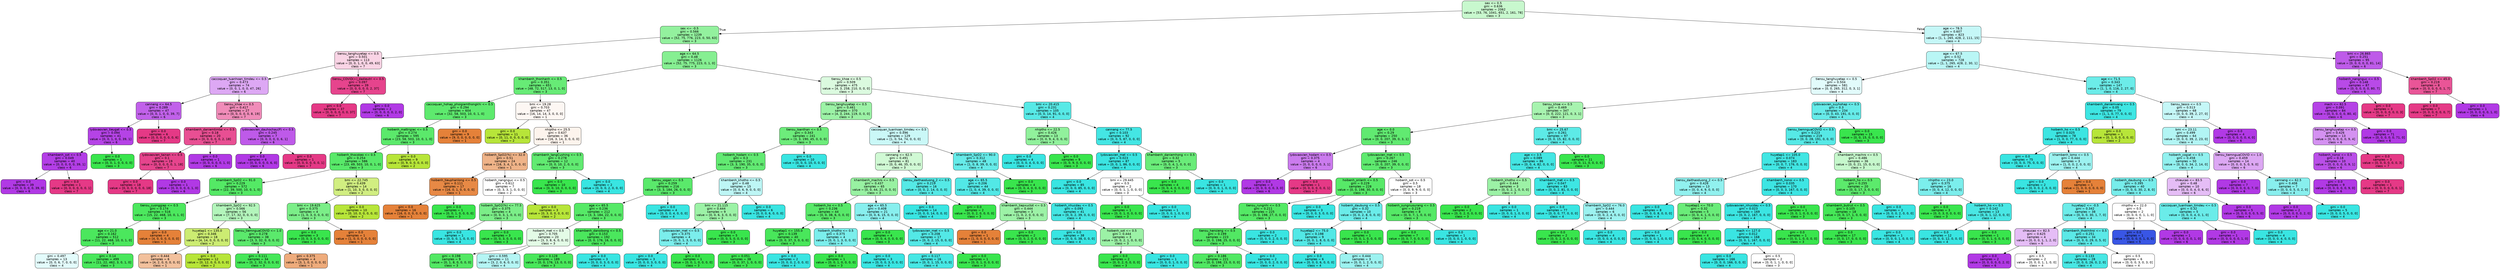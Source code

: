 digraph Tree {
node [shape=box, style="filled, rounded", color="black", fontname="helvetica"] ;
edge [fontname="helvetica"] ;
0 [label="sex <= 0.5\ngini = 0.636\nsamples = 2062\nvalue = [53, 76, 1041, 651, 2, 161, 78]\nclass = 3", fillcolor="#c8f8ce"] ;
1 [label="sex <= -0.5\ngini = 0.566\nsamples = 1239\nvalue = [52, 75, 776, 223, 0, 50, 63]\nclass = 3", fillcolor="#93f19e"] ;
0 -> 1 [labeldistance=2.5, labelangle=45, headlabel="True"] ;
2 [label="tiensu_tanghuyetap <= 0.5\ngini = 0.501\nsamples = 113\nvalue = [0, 0, 1, 0, 0, 49, 63]\nclass = 7", fillcolor="#f9d4e5"] ;
1 -> 2 ;
3 [label="caccoquan_tuanhoan_timdeu <= 0.5\ngini = 0.473\nsamples = 74\nvalue = [0, 0, 1, 0, 0, 47, 26]\nclass = 6", fillcolor="#dda8f4"] ;
2 -> 3 ;
4 [label="cannang <= 64.5\ngini = 0.289\nsamples = 47\nvalue = [0, 0, 1, 0, 0, 39, 7]\nclass = 6", fillcolor="#c161ea"] ;
3 -> 4 ;
5 [label="lydovaovien_tieugat <= 0.5\ngini = 0.094\nsamples = 41\nvalue = [0, 0, 1, 0, 0, 39, 1]\nclass = 6", fillcolor="#b543e6"] ;
4 -> 5 ;
6 [label="khambenh_sot <= 0.5\ngini = 0.049\nsamples = 40\nvalue = [0, 0, 0, 0, 0, 39, 1]\nclass = 6", fillcolor="#b33ee6"] ;
5 -> 6 ;
7 [label="gini = 0.0\nsamples = 39\nvalue = [0, 0, 0, 0, 0, 39, 0]\nclass = 6", fillcolor="#b139e5"] ;
6 -> 7 ;
8 [label="gini = 0.0\nsamples = 1\nvalue = [0, 0, 0, 0, 0, 0, 1]\nclass = 7", fillcolor="#e53986"] ;
6 -> 8 ;
9 [label="gini = 0.0\nsamples = 1\nvalue = [0, 0, 1, 0, 0, 0, 0]\nclass = 3", fillcolor="#39e54d"] ;
5 -> 9 ;
10 [label="gini = 0.0\nsamples = 6\nvalue = [0, 0, 0, 0, 0, 0, 6]\nclass = 7", fillcolor="#e53986"] ;
4 -> 10 ;
11 [label="tiensu_khoe <= 0.5\ngini = 0.417\nsamples = 27\nvalue = [0, 0, 0, 0, 0, 8, 19]\nclass = 7", fillcolor="#f08cb9"] ;
3 -> 11 ;
12 [label="khambenh_daniemtimtai <= 0.5\ngini = 0.18\nsamples = 20\nvalue = [0, 0, 0, 0, 0, 2, 18]\nclass = 7", fillcolor="#e84f93"] ;
11 -> 12 ;
13 [label="lydovaovien_tainan <= 0.5\ngini = 0.1\nsamples = 19\nvalue = [0, 0, 0, 0, 0, 1, 18]\nclass = 7", fillcolor="#e6448d"] ;
12 -> 13 ;
14 [label="gini = 0.0\nsamples = 18\nvalue = [0, 0, 0, 0, 0, 0, 18]\nclass = 7", fillcolor="#e53986"] ;
13 -> 14 ;
15 [label="gini = 0.0\nsamples = 1\nvalue = [0, 0, 0, 0, 0, 1, 0]\nclass = 6", fillcolor="#b139e5"] ;
13 -> 15 ;
16 [label="gini = 0.0\nsamples = 1\nvalue = [0, 0, 0, 0, 0, 1, 0]\nclass = 6", fillcolor="#b139e5"] ;
12 -> 16 ;
17 [label="lydovaovien_dauhochau(P) <= 0.5\ngini = 0.245\nsamples = 7\nvalue = [0, 0, 0, 0, 0, 6, 1]\nclass = 6", fillcolor="#be5ae9"] ;
11 -> 17 ;
18 [label="gini = 0.0\nsamples = 6\nvalue = [0, 0, 0, 0, 0, 6, 0]\nclass = 6", fillcolor="#b139e5"] ;
17 -> 18 ;
19 [label="gini = 0.0\nsamples = 1\nvalue = [0, 0, 0, 0, 0, 0, 1]\nclass = 7", fillcolor="#e53986"] ;
17 -> 19 ;
20 [label="tiensu_COVID(+)_dadieutri <= 0.5\ngini = 0.097\nsamples = 39\nvalue = [0, 0, 0, 0, 0, 2, 37]\nclass = 7", fillcolor="#e6448d"] ;
2 -> 20 ;
21 [label="gini = 0.0\nsamples = 37\nvalue = [0, 0, 0, 0, 0, 0, 37]\nclass = 7", fillcolor="#e53986"] ;
20 -> 21 ;
22 [label="gini = 0.0\nsamples = 2\nvalue = [0, 0, 0, 0, 0, 2, 0]\nclass = 6", fillcolor="#b139e5"] ;
20 -> 22 ;
23 [label="age <= 64.5\ngini = 0.48\nsamples = 1126\nvalue = [52, 75, 775, 223, 0, 1, 0]\nclass = 3", fillcolor="#86ef92"] ;
1 -> 23 ;
24 [label="khambenh_thonhanh <= 0.5\ngini = 0.351\nsamples = 651\nvalue = [48, 72, 517, 13, 0, 1, 0]\nclass = 3", fillcolor="#67eb76"] ;
23 -> 24 ;
25 [label="caccoquan_hohap_phoigiamthongkhi <= 0.5\ngini = 0.294\nsamples = 604\nvalue = [32, 58, 503, 10, 0, 1, 0]\nclass = 3", fillcolor="#5eea6e"] ;
24 -> 25 ;
26 [label="hoibenh_mattrigiac <= 0.5\ngini = 0.274\nsamples = 595\nvalue = [23, 58, 503, 10, 0, 1, 0]\nclass = 3", fillcolor="#5be96b"] ;
25 -> 26 ;
27 [label="hoibenh_thocokeo <= 0.5\ngini = 0.254\nsamples = 586\nvalue = [23, 49, 503, 10, 0, 1, 0]\nclass = 3", fillcolor="#58e969"] ;
26 -> 27 ;
28 [label="khambenh_SpO2 <= 91.0\ngini = 0.229\nsamples = 572\nvalue = [22, 39, 500, 10, 0, 1, 0]\nclass = 3", fillcolor="#54e965"] ;
27 -> 28 ;
29 [label="tiensu_cuonggiap <= 0.5\ngini = 0.174\nsamples = 516\nvalue = [15, 22, 468, 10, 0, 1, 0]\nclass = 3", fillcolor="#4ce85e"] ;
28 -> 29 ;
30 [label="age <= 21.0\ngini = 0.162\nsamples = 512\nvalue = [11, 22, 468, 10, 0, 1, 0]\nclass = 3", fillcolor="#4be75d"] ;
29 -> 30 ;
31 [label="gini = 0.497\nsamples = 13\nvalue = [0, 0, 6, 7, 0, 0, 0]\nclass = 4", fillcolor="#e3fbfb"] ;
30 -> 31 ;
32 [label="gini = 0.14\nsamples = 499\nvalue = [11, 22, 462, 3, 0, 1, 0]\nclass = 3", fillcolor="#48e75b"] ;
30 -> 32 ;
33 [label="gini = 0.0\nsamples = 4\nvalue = [4, 0, 0, 0, 0, 0, 0]\nclass = 1", fillcolor="#e58139"] ;
29 -> 33 ;
34 [label="khambenh_SpO2 <= 92.5\ngini = 0.566\nsamples = 56\nvalue = [7, 17, 32, 0, 0, 0, 0]\nclass = 3", fillcolor="#b3f5bb"] ;
28 -> 34 ;
35 [label="huyetap1 <= 135.0\ngini = 0.346\nsamples = 18\nvalue = [4, 14, 0, 0, 0, 0, 0]\nclass = 2", fillcolor="#ccec72"] ;
34 -> 35 ;
36 [label="gini = 0.444\nsamples = 6\nvalue = [4, 2, 0, 0, 0, 0, 0]\nclass = 1", fillcolor="#f2c09c"] ;
35 -> 36 ;
37 [label="gini = 0.0\nsamples = 12\nvalue = [0, 12, 0, 0, 0, 0, 0]\nclass = 2", fillcolor="#b7e539"] ;
35 -> 37 ;
38 [label="tiensu_tiemnguaCOVID <= 1.0\ngini = 0.278\nsamples = 38\nvalue = [3, 3, 32, 0, 0, 0, 0]\nclass = 3", fillcolor="#5be96c"] ;
34 -> 38 ;
39 [label="gini = 0.111\nsamples = 34\nvalue = [0, 2, 32, 0, 0, 0, 0]\nclass = 3", fillcolor="#45e758"] ;
38 -> 39 ;
40 [label="gini = 0.375\nsamples = 4\nvalue = [3, 1, 0, 0, 0, 0, 0]\nclass = 1", fillcolor="#eeab7b"] ;
38 -> 40 ;
41 [label="bmi <= 22.745\ngini = 0.439\nsamples = 14\nvalue = [1, 10, 3, 0, 0, 0, 0]\nclass = 2", fillcolor="#d1ee81"] ;
27 -> 41 ;
42 [label="bmi <= 19.625\ngini = 0.375\nsamples = 4\nvalue = [1, 0, 3, 0, 0, 0, 0]\nclass = 3", fillcolor="#7bee88"] ;
41 -> 42 ;
43 [label="gini = 0.0\nsamples = 3\nvalue = [0, 0, 3, 0, 0, 0, 0]\nclass = 3", fillcolor="#39e54d"] ;
42 -> 43 ;
44 [label="gini = 0.0\nsamples = 1\nvalue = [1, 0, 0, 0, 0, 0, 0]\nclass = 1", fillcolor="#e58139"] ;
42 -> 44 ;
45 [label="gini = 0.0\nsamples = 10\nvalue = [0, 10, 0, 0, 0, 0, 0]\nclass = 2", fillcolor="#b7e539"] ;
41 -> 45 ;
46 [label="gini = 0.0\nsamples = 9\nvalue = [0, 9, 0, 0, 0, 0, 0]\nclass = 2", fillcolor="#b7e539"] ;
26 -> 46 ;
47 [label="gini = 0.0\nsamples = 9\nvalue = [9, 0, 0, 0, 0, 0, 0]\nclass = 1", fillcolor="#e58139"] ;
25 -> 47 ;
48 [label="bmi <= 19.28\ngini = 0.703\nsamples = 47\nvalue = [16, 14, 14, 3, 0, 0, 0]\nclass = 1", fillcolor="#fdf7f3"] ;
24 -> 48 ;
49 [label="gini = 0.0\nsamples = 11\nvalue = [0, 11, 0, 0, 0, 0, 0]\nclass = 2", fillcolor="#b7e539"] ;
48 -> 49 ;
50 [label="nhiptho <= 25.5\ngini = 0.637\nsamples = 36\nvalue = [16, 3, 14, 3, 0, 0, 0]\nclass = 1", fillcolor="#fdf4ed"] ;
48 -> 50 ;
51 [label="hoibenh_SpO2(%) <= 32.0\ngini = 0.51\nsamples = 24\nvalue = [16, 3, 4, 1, 0, 0, 0]\nclass = 1", fillcolor="#efb388"] ;
50 -> 51 ;
52 [label="hoibenh_tieuphanlong <= 0.5\ngini = 0.111\nsamples = 17\nvalue = [16, 0, 1, 0, 0, 0, 0]\nclass = 1", fillcolor="#e78945"] ;
51 -> 52 ;
53 [label="gini = 0.0\nsamples = 16\nvalue = [16, 0, 0, 0, 0, 0, 0]\nclass = 1", fillcolor="#e58139"] ;
52 -> 53 ;
54 [label="gini = 0.0\nsamples = 1\nvalue = [0, 0, 1, 0, 0, 0, 0]\nclass = 3", fillcolor="#39e54d"] ;
52 -> 54 ;
55 [label="hoibenh_nangnguc <= 0.5\ngini = 0.612\nsamples = 7\nvalue = [0, 3, 3, 1, 0, 0, 0]\nclass = 2", fillcolor="#ffffff"] ;
51 -> 55 ;
56 [label="hoibenh_SpO2(%) <= 77.5\ngini = 0.375\nsamples = 4\nvalue = [0, 0, 3, 1, 0, 0, 0]\nclass = 3", fillcolor="#7bee88"] ;
55 -> 56 ;
57 [label="gini = 0.0\nsamples = 1\nvalue = [0, 0, 0, 1, 0, 0, 0]\nclass = 4", fillcolor="#39e5e2"] ;
56 -> 57 ;
58 [label="gini = 0.0\nsamples = 3\nvalue = [0, 0, 3, 0, 0, 0, 0]\nclass = 3", fillcolor="#39e54d"] ;
56 -> 58 ;
59 [label="gini = 0.0\nsamples = 3\nvalue = [0, 3, 0, 0, 0, 0, 0]\nclass = 2", fillcolor="#b7e539"] ;
55 -> 59 ;
60 [label="khambenh_tangCushing <= 0.5\ngini = 0.278\nsamples = 12\nvalue = [0, 0, 10, 2, 0, 0, 0]\nclass = 3", fillcolor="#61ea71"] ;
50 -> 60 ;
61 [label="gini = 0.0\nsamples = 10\nvalue = [0, 0, 10, 0, 0, 0, 0]\nclass = 3", fillcolor="#39e54d"] ;
60 -> 61 ;
62 [label="gini = 0.0\nsamples = 2\nvalue = [0, 0, 0, 2, 0, 0, 0]\nclass = 4", fillcolor="#39e5e2"] ;
60 -> 62 ;
63 [label="tiensu_khoe <= 0.5\ngini = 0.509\nsamples = 475\nvalue = [4, 3, 258, 210, 0, 0, 0]\nclass = 3", fillcolor="#dbfadf"] ;
23 -> 63 ;
64 [label="tiensu_tanghuyetap <= 0.5\ngini = 0.461\nsamples = 370\nvalue = [4, 3, 244, 119, 0, 0, 0]\nclass = 3", fillcolor="#9cf2a6"] ;
63 -> 64 ;
65 [label="tiensu_loanthan <= 0.5\ngini = 0.343\nsamples = 241\nvalue = [3, 3, 190, 45, 0, 0, 0]\nclass = 3", fillcolor="#6dec7b"] ;
64 -> 65 ;
66 [label="hoibenh_hodam <= 0.5\ngini = 0.3\nsamples = 231\nvalue = [3, 3, 190, 35, 0, 0, 0]\nclass = 3", fillcolor="#62ea72"] ;
65 -> 66 ;
67 [label="tiensu_xogan <= 0.5\ngini = 0.259\nsamples = 216\nvalue = [3, 3, 184, 26, 0, 0, 0]\nclass = 3", fillcolor="#5ae96b"] ;
66 -> 67 ;
68 [label="age <= 65.5\ngini = 0.236\nsamples = 212\nvalue = [3, 3, 184, 22, 0, 0, 0]\nclass = 3", fillcolor="#56e967"] ;
67 -> 68 ;
69 [label="hoibenh_met <= 0.5\ngini = 0.705\nsamples = 20\nvalue = [3, 3, 8, 6, 0, 0, 0]\nclass = 3", fillcolor="#e3fbe6"] ;
68 -> 69 ;
70 [label="gini = 0.198\nsamples = 9\nvalue = [0, 1, 8, 0, 0, 0, 0]\nclass = 3", fillcolor="#52e863"] ;
69 -> 70 ;
71 [label="gini = 0.595\nsamples = 11\nvalue = [3, 2, 0, 6, 0, 0, 0]\nclass = 4", fillcolor="#b5f5f4"] ;
69 -> 71 ;
72 [label="khambenh_danoibong <= 0.5\ngini = 0.153\nsamples = 192\nvalue = [0, 0, 176, 16, 0, 0, 0]\nclass = 3", fillcolor="#4be75d"] ;
68 -> 72 ;
73 [label="gini = 0.128\nsamples = 189\nvalue = [0, 0, 176, 13, 0, 0, 0]\nclass = 3", fillcolor="#48e75a"] ;
72 -> 73 ;
74 [label="gini = 0.0\nsamples = 3\nvalue = [0, 0, 0, 3, 0, 0, 0]\nclass = 4", fillcolor="#39e5e2"] ;
72 -> 74 ;
75 [label="gini = 0.0\nsamples = 4\nvalue = [0, 0, 0, 4, 0, 0, 0]\nclass = 4", fillcolor="#39e5e2"] ;
67 -> 75 ;
76 [label="khambenh_khotho <= 0.5\ngini = 0.48\nsamples = 15\nvalue = [0, 0, 6, 9, 0, 0, 0]\nclass = 4", fillcolor="#bdf6f5"] ;
66 -> 76 ;
77 [label="bmi <= 21.115\ngini = 0.444\nsamples = 9\nvalue = [0, 0, 6, 3, 0, 0, 0]\nclass = 3", fillcolor="#9cf2a6"] ;
76 -> 77 ;
78 [label="lydovaovien_met <= 0.5\ngini = 0.375\nsamples = 4\nvalue = [0, 0, 1, 3, 0, 0, 0]\nclass = 4", fillcolor="#7beeec"] ;
77 -> 78 ;
79 [label="gini = 0.0\nsamples = 3\nvalue = [0, 0, 0, 3, 0, 0, 0]\nclass = 4", fillcolor="#39e5e2"] ;
78 -> 79 ;
80 [label="gini = 0.0\nsamples = 1\nvalue = [0, 0, 1, 0, 0, 0, 0]\nclass = 3", fillcolor="#39e54d"] ;
78 -> 80 ;
81 [label="gini = 0.0\nsamples = 5\nvalue = [0, 0, 5, 0, 0, 0, 0]\nclass = 3", fillcolor="#39e54d"] ;
77 -> 81 ;
82 [label="gini = 0.0\nsamples = 6\nvalue = [0, 0, 0, 6, 0, 0, 0]\nclass = 4", fillcolor="#39e5e2"] ;
76 -> 82 ;
83 [label="gini = 0.0\nsamples = 10\nvalue = [0, 0, 0, 10, 0, 0, 0]\nclass = 4", fillcolor="#39e5e2"] ;
65 -> 83 ;
84 [label="caccoquan_tuanhoan_timdeu <= 0.5\ngini = 0.496\nsamples = 129\nvalue = [1, 0, 54, 74, 0, 0, 0]\nclass = 4", fillcolor="#caf8f7"] ;
64 -> 84 ;
85 [label="cannang <= 62.5\ngini = 0.491\nsamples = 81\nvalue = [0, 0, 46, 35, 0, 0, 0]\nclass = 3", fillcolor="#d0f9d4"] ;
84 -> 85 ;
86 [label="khambenh_machro <= 0.5\ngini = 0.437\nsamples = 65\nvalue = [0, 0, 44, 21, 0, 0, 0]\nclass = 3", fillcolor="#98f1a2"] ;
85 -> 86 ;
87 [label="hoibenh_ho <= 0.5\ngini = 0.236\nsamples = 44\nvalue = [0, 0, 38, 6, 0, 0, 0]\nclass = 3", fillcolor="#58e969"] ;
86 -> 87 ;
88 [label="huyetap1 <= 155.0\ngini = 0.139\nsamples = 40\nvalue = [0, 0, 37, 3, 0, 0, 0]\nclass = 3", fillcolor="#49e75b"] ;
87 -> 88 ;
89 [label="gini = 0.051\nsamples = 38\nvalue = [0, 0, 37, 1, 0, 0, 0]\nclass = 3", fillcolor="#3ee652"] ;
88 -> 89 ;
90 [label="gini = 0.0\nsamples = 2\nvalue = [0, 0, 0, 2, 0, 0, 0]\nclass = 4", fillcolor="#39e5e2"] ;
88 -> 90 ;
91 [label="hoibenh_khotho <= 0.5\ngini = 0.375\nsamples = 4\nvalue = [0, 0, 1, 3, 0, 0, 0]\nclass = 4", fillcolor="#7beeec"] ;
87 -> 91 ;
92 [label="gini = 0.0\nsamples = 1\nvalue = [0, 0, 1, 0, 0, 0, 0]\nclass = 3", fillcolor="#39e54d"] ;
91 -> 92 ;
93 [label="gini = 0.0\nsamples = 3\nvalue = [0, 0, 0, 3, 0, 0, 0]\nclass = 4", fillcolor="#39e5e2"] ;
91 -> 93 ;
94 [label="age <= 65.5\ngini = 0.408\nsamples = 21\nvalue = [0, 0, 6, 15, 0, 0, 0]\nclass = 4", fillcolor="#88efee"] ;
86 -> 94 ;
95 [label="gini = 0.0\nsamples = 4\nvalue = [0, 0, 4, 0, 0, 0, 0]\nclass = 3", fillcolor="#39e54d"] ;
94 -> 95 ;
96 [label="lydovaovien_met <= 0.5\ngini = 0.208\nsamples = 17\nvalue = [0, 0, 2, 15, 0, 0, 0]\nclass = 4", fillcolor="#53e8e6"] ;
94 -> 96 ;
97 [label="gini = 0.117\nsamples = 16\nvalue = [0, 0, 1, 15, 0, 0, 0]\nclass = 4", fillcolor="#46e7e4"] ;
96 -> 97 ;
98 [label="gini = 0.0\nsamples = 1\nvalue = [0, 0, 1, 0, 0, 0, 0]\nclass = 3", fillcolor="#39e54d"] ;
96 -> 98 ;
99 [label="tiensu_daithaoduong_2 <= 0.5\ngini = 0.219\nsamples = 16\nvalue = [0, 0, 2, 14, 0, 0, 0]\nclass = 4", fillcolor="#55e9e6"] ;
85 -> 99 ;
100 [label="gini = 0.0\nsamples = 14\nvalue = [0, 0, 0, 14, 0, 0, 0]\nclass = 4", fillcolor="#39e5e2"] ;
99 -> 100 ;
101 [label="gini = 0.0\nsamples = 2\nvalue = [0, 0, 2, 0, 0, 0, 0]\nclass = 3", fillcolor="#39e54d"] ;
99 -> 101 ;
102 [label="khambenh_SpO2 <= 90.0\ngini = 0.312\nsamples = 48\nvalue = [1, 0, 8, 39, 0, 0, 0]\nclass = 4", fillcolor="#66ebe9"] ;
84 -> 102 ;
103 [label="age <= 65.5\ngini = 0.206\nsamples = 44\nvalue = [1, 0, 4, 39, 0, 0, 0]\nclass = 4", fillcolor="#52e8e6"] ;
102 -> 103 ;
104 [label="khambenh_tiepxuctot <= 0.5\ngini = 0.444\nsamples = 3\nvalue = [1, 0, 2, 0, 0, 0, 0]\nclass = 3", fillcolor="#9cf2a6"] ;
103 -> 104 ;
105 [label="gini = 0.0\nsamples = 1\nvalue = [1, 0, 0, 0, 0, 0, 0]\nclass = 1", fillcolor="#e58139"] ;
104 -> 105 ;
106 [label="gini = 0.0\nsamples = 2\nvalue = [0, 0, 2, 0, 0, 0, 0]\nclass = 3", fillcolor="#39e54d"] ;
104 -> 106 ;
107 [label="hoibenh_nhucdau <= 0.5\ngini = 0.093\nsamples = 41\nvalue = [0, 0, 2, 39, 0, 0, 0]\nclass = 4", fillcolor="#43e6e3"] ;
103 -> 107 ;
108 [label="gini = 0.0\nsamples = 38\nvalue = [0, 0, 0, 38, 0, 0, 0]\nclass = 4", fillcolor="#39e5e2"] ;
107 -> 108 ;
109 [label="hoibenh_sot <= 0.5\ngini = 0.444\nsamples = 3\nvalue = [0, 0, 2, 1, 0, 0, 0]\nclass = 3", fillcolor="#9cf2a6"] ;
107 -> 109 ;
110 [label="gini = 0.0\nsamples = 2\nvalue = [0, 0, 2, 0, 0, 0, 0]\nclass = 3", fillcolor="#39e54d"] ;
109 -> 110 ;
111 [label="gini = 0.0\nsamples = 1\nvalue = [0, 0, 0, 1, 0, 0, 0]\nclass = 4", fillcolor="#39e5e2"] ;
109 -> 111 ;
112 [label="gini = 0.0\nsamples = 4\nvalue = [0, 0, 4, 0, 0, 0, 0]\nclass = 3", fillcolor="#39e54d"] ;
102 -> 112 ;
113 [label="bmi <= 20.415\ngini = 0.231\nsamples = 105\nvalue = [0, 0, 14, 91, 0, 0, 0]\nclass = 4", fillcolor="#57e9e6"] ;
63 -> 113 ;
114 [label="nhiptho <= 22.5\ngini = 0.426\nsamples = 13\nvalue = [0, 0, 9, 4, 0, 0, 0]\nclass = 3", fillcolor="#91f19c"] ;
113 -> 114 ;
115 [label="gini = 0.0\nsamples = 4\nvalue = [0, 0, 0, 4, 0, 0, 0]\nclass = 4", fillcolor="#39e5e2"] ;
114 -> 115 ;
116 [label="gini = 0.0\nsamples = 9\nvalue = [0, 0, 9, 0, 0, 0, 0]\nclass = 3", fillcolor="#39e54d"] ;
114 -> 116 ;
117 [label="cannang <= 77.5\ngini = 0.103\nsamples = 92\nvalue = [0, 0, 5, 87, 0, 0, 0]\nclass = 4", fillcolor="#44e6e4"] ;
113 -> 117 ;
118 [label="lydovaovien_met <= 0.5\ngini = 0.023\nsamples = 87\nvalue = [0, 0, 1, 86, 0, 0, 0]\nclass = 4", fillcolor="#3be5e2"] ;
117 -> 118 ;
119 [label="gini = 0.0\nsamples = 85\nvalue = [0, 0, 0, 85, 0, 0, 0]\nclass = 4", fillcolor="#39e5e2"] ;
118 -> 119 ;
120 [label="bmi <= 29.445\ngini = 0.5\nsamples = 2\nvalue = [0, 0, 1, 1, 0, 0, 0]\nclass = 3", fillcolor="#ffffff"] ;
118 -> 120 ;
121 [label="gini = 0.0\nsamples = 1\nvalue = [0, 0, 1, 0, 0, 0, 0]\nclass = 3", fillcolor="#39e54d"] ;
120 -> 121 ;
122 [label="gini = 0.0\nsamples = 1\nvalue = [0, 0, 0, 1, 0, 0, 0]\nclass = 4", fillcolor="#39e5e2"] ;
120 -> 122 ;
123 [label="khambenh_daniemhong <= 0.5\ngini = 0.32\nsamples = 5\nvalue = [0, 0, 4, 1, 0, 0, 0]\nclass = 3", fillcolor="#6aec79"] ;
117 -> 123 ;
124 [label="gini = 0.0\nsamples = 4\nvalue = [0, 0, 4, 0, 0, 0, 0]\nclass = 3", fillcolor="#39e54d"] ;
123 -> 124 ;
125 [label="gini = 0.0\nsamples = 1\nvalue = [0, 0, 0, 1, 0, 0, 0]\nclass = 4", fillcolor="#39e5e2"] ;
123 -> 125 ;
126 [label="age <= 78.5\ngini = 0.607\nsamples = 823\nvalue = [1, 1, 265, 428, 2, 111, 15]\nclass = 4", fillcolor="#c5f7f7"] ;
0 -> 126 [labeldistance=2.5, labelangle=-45, headlabel="False"] ;
127 [label="age <= 67.5\ngini = 0.52\nsamples = 728\nvalue = [1, 1, 265, 428, 2, 30, 1]\nclass = 4", fillcolor="#b9f6f5"] ;
126 -> 127 ;
128 [label="tiensu_tanghuyetap <= 0.5\ngini = 0.504\nsamples = 581\nvalue = [0, 0, 265, 312, 0, 3, 1]\nclass = 4", fillcolor="#e2fbfb"] ;
127 -> 128 ;
129 [label="tiensu_khoe <= 0.5\ngini = 0.469\nsamples = 347\nvalue = [0, 0, 222, 121, 0, 3, 1]\nclass = 3", fillcolor="#a7f3af"] ;
128 -> 129 ;
130 [label="age <= 0.0\ngini = 0.29\nsamples = 250\nvalue = [0, 0, 207, 39, 0, 3, 1]\nclass = 3", fillcolor="#61ea71"] ;
129 -> 130 ;
131 [label="lydovaovien_hodam <= 0.5\ngini = 0.375\nsamples = 4\nvalue = [0, 0, 0, 0, 0, 3, 1]\nclass = 6", fillcolor="#cb7bee"] ;
130 -> 131 ;
132 [label="gini = 0.0\nsamples = 3\nvalue = [0, 0, 0, 0, 0, 3, 0]\nclass = 6", fillcolor="#b139e5"] ;
131 -> 132 ;
133 [label="gini = 0.0\nsamples = 1\nvalue = [0, 0, 0, 0, 0, 0, 1]\nclass = 7", fillcolor="#e53986"] ;
131 -> 133 ;
134 [label="lydovaovien_met <= 0.5\ngini = 0.267\nsamples = 246\nvalue = [0, 0, 207, 39, 0, 0, 0]\nclass = 3", fillcolor="#5eea6f"] ;
130 -> 134 ;
135 [label="hoibenh_onlanh <= 0.5\ngini = 0.229\nsamples = 228\nvalue = [0, 0, 198, 30, 0, 0, 0]\nclass = 3", fillcolor="#57e968"] ;
134 -> 135 ;
136 [label="tiensu_rungnhi <= 0.5\ngini = 0.211\nsamples = 225\nvalue = [0, 0, 198, 27, 0, 0, 0]\nclass = 3", fillcolor="#54e965"] ;
135 -> 136 ;
137 [label="tiensu_hensieng <= 0.5\ngini = 0.199\nsamples = 223\nvalue = [0, 0, 198, 25, 0, 0, 0]\nclass = 3", fillcolor="#52e863"] ;
136 -> 137 ;
138 [label="gini = 0.186\nsamples = 221\nvalue = [0, 0, 198, 23, 0, 0, 0]\nclass = 3", fillcolor="#50e862"] ;
137 -> 138 ;
139 [label="gini = 0.0\nsamples = 2\nvalue = [0, 0, 0, 2, 0, 0, 0]\nclass = 4", fillcolor="#39e5e2"] ;
137 -> 139 ;
140 [label="gini = 0.0\nsamples = 2\nvalue = [0, 0, 0, 2, 0, 0, 0]\nclass = 4", fillcolor="#39e5e2"] ;
136 -> 140 ;
141 [label="gini = 0.0\nsamples = 3\nvalue = [0, 0, 0, 3, 0, 0, 0]\nclass = 4", fillcolor="#39e5e2"] ;
135 -> 141 ;
142 [label="hoibenh_sot <= 0.5\ngini = 0.5\nsamples = 18\nvalue = [0, 0, 9, 9, 0, 0, 0]\nclass = 3", fillcolor="#ffffff"] ;
134 -> 142 ;
143 [label="hoibenh_daubung <= 0.5\ngini = 0.32\nsamples = 10\nvalue = [0, 0, 2, 8, 0, 0, 0]\nclass = 4", fillcolor="#6aece9"] ;
142 -> 143 ;
144 [label="huyetap2 <= 75.0\ngini = 0.198\nsamples = 9\nvalue = [0, 0, 1, 8, 0, 0, 0]\nclass = 4", fillcolor="#52e8e6"] ;
143 -> 144 ;
145 [label="gini = 0.0\nsamples = 6\nvalue = [0, 0, 0, 6, 0, 0, 0]\nclass = 4", fillcolor="#39e5e2"] ;
144 -> 145 ;
146 [label="gini = 0.444\nsamples = 3\nvalue = [0, 0, 1, 2, 0, 0, 0]\nclass = 4", fillcolor="#9cf2f0"] ;
144 -> 146 ;
147 [label="gini = 0.0\nsamples = 1\nvalue = [0, 0, 1, 0, 0, 0, 0]\nclass = 3", fillcolor="#39e54d"] ;
143 -> 147 ;
148 [label="hoibenh_sungnuourang <= 0.5\ngini = 0.219\nsamples = 8\nvalue = [0, 0, 7, 1, 0, 0, 0]\nclass = 3", fillcolor="#55e966"] ;
142 -> 148 ;
149 [label="gini = 0.0\nsamples = 7\nvalue = [0, 0, 7, 0, 0, 0, 0]\nclass = 3", fillcolor="#39e54d"] ;
148 -> 149 ;
150 [label="gini = 0.0\nsamples = 1\nvalue = [0, 0, 0, 1, 0, 0, 0]\nclass = 4", fillcolor="#39e5e2"] ;
148 -> 150 ;
151 [label="bmi <= 25.67\ngini = 0.261\nsamples = 97\nvalue = [0, 0, 15, 82, 0, 0, 0]\nclass = 4", fillcolor="#5deae7"] ;
129 -> 151 ;
152 [label="age <= 3.5\ngini = 0.089\nsamples = 86\nvalue = [0, 0, 4, 82, 0, 0, 0]\nclass = 4", fillcolor="#43e6e3"] ;
151 -> 152 ;
153 [label="hoibenh_khotho <= 0.5\ngini = 0.444\nsamples = 3\nvalue = [0, 0, 2, 1, 0, 0, 0]\nclass = 3", fillcolor="#9cf2a6"] ;
152 -> 153 ;
154 [label="gini = 0.0\nsamples = 2\nvalue = [0, 0, 2, 0, 0, 0, 0]\nclass = 3", fillcolor="#39e54d"] ;
153 -> 154 ;
155 [label="gini = 0.0\nsamples = 1\nvalue = [0, 0, 0, 1, 0, 0, 0]\nclass = 4", fillcolor="#39e5e2"] ;
153 -> 155 ;
156 [label="khambenh_met <= 0.5\ngini = 0.047\nsamples = 83\nvalue = [0, 0, 2, 81, 0, 0, 0]\nclass = 4", fillcolor="#3ee6e3"] ;
152 -> 156 ;
157 [label="gini = 0.0\nsamples = 77\nvalue = [0, 0, 0, 77, 0, 0, 0]\nclass = 4", fillcolor="#39e5e2"] ;
156 -> 157 ;
158 [label="khambenh_SpO2 <= 76.0\ngini = 0.444\nsamples = 6\nvalue = [0, 0, 2, 4, 0, 0, 0]\nclass = 4", fillcolor="#9cf2f0"] ;
156 -> 158 ;
159 [label="gini = 0.0\nsamples = 2\nvalue = [0, 0, 2, 0, 0, 0, 0]\nclass = 3", fillcolor="#39e54d"] ;
158 -> 159 ;
160 [label="gini = 0.0\nsamples = 4\nvalue = [0, 0, 0, 4, 0, 0, 0]\nclass = 4", fillcolor="#39e5e2"] ;
158 -> 160 ;
161 [label="gini = 0.0\nsamples = 11\nvalue = [0, 0, 11, 0, 0, 0, 0]\nclass = 3", fillcolor="#39e54d"] ;
151 -> 161 ;
162 [label="lydovaovien_suyhohap <= 0.5\ngini = 0.3\nsamples = 234\nvalue = [0, 0, 43, 191, 0, 0, 0]\nclass = 4", fillcolor="#66ebe9"] ;
128 -> 162 ;
163 [label="tiensu_tiemnguaCOVID <= 0.5\ngini = 0.223\nsamples = 219\nvalue = [0, 0, 28, 191, 0, 0, 0]\nclass = 4", fillcolor="#56e9e6"] ;
162 -> 163 ;
164 [label="huyetap1 <= 105.0\ngini = 0.074\nsamples = 183\nvalue = [0, 0, 7, 176, 0, 0, 0]\nclass = 4", fillcolor="#41e6e3"] ;
163 -> 164 ;
165 [label="tiensu_daithaoduong_2 <= 0.5\ngini = 0.426\nsamples = 13\nvalue = [0, 0, 4, 9, 0, 0, 0]\nclass = 4", fillcolor="#91f1ef"] ;
164 -> 165 ;
166 [label="gini = 0.0\nsamples = 8\nvalue = [0, 0, 0, 8, 0, 0, 0]\nclass = 4", fillcolor="#39e5e2"] ;
165 -> 166 ;
167 [label="huyetap1 <= 70.0\ngini = 0.32\nsamples = 5\nvalue = [0, 0, 4, 1, 0, 0, 0]\nclass = 3", fillcolor="#6aec79"] ;
165 -> 167 ;
168 [label="gini = 0.0\nsamples = 1\nvalue = [0, 0, 0, 1, 0, 0, 0]\nclass = 4", fillcolor="#39e5e2"] ;
167 -> 168 ;
169 [label="gini = 0.0\nsamples = 4\nvalue = [0, 0, 4, 0, 0, 0, 0]\nclass = 3", fillcolor="#39e54d"] ;
167 -> 169 ;
170 [label="khambenh_nonoi <= 0.5\ngini = 0.035\nsamples = 170\nvalue = [0, 0, 3, 167, 0, 0, 0]\nclass = 4", fillcolor="#3de5e3"] ;
164 -> 170 ;
171 [label="lydovaovien_nhucdau <= 0.5\ngini = 0.023\nsamples = 169\nvalue = [0, 0, 2, 167, 0, 0, 0]\nclass = 4", fillcolor="#3be5e2"] ;
170 -> 171 ;
172 [label="mach <= 127.0\ngini = 0.012\nsamples = 168\nvalue = [0, 0, 1, 167, 0, 0, 0]\nclass = 4", fillcolor="#3ae5e2"] ;
171 -> 172 ;
173 [label="gini = 0.0\nsamples = 166\nvalue = [0, 0, 0, 166, 0, 0, 0]\nclass = 4", fillcolor="#39e5e2"] ;
172 -> 173 ;
174 [label="gini = 0.5\nsamples = 2\nvalue = [0, 0, 1, 1, 0, 0, 0]\nclass = 3", fillcolor="#ffffff"] ;
172 -> 174 ;
175 [label="gini = 0.0\nsamples = 1\nvalue = [0, 0, 1, 0, 0, 0, 0]\nclass = 3", fillcolor="#39e54d"] ;
171 -> 175 ;
176 [label="gini = 0.0\nsamples = 1\nvalue = [0, 0, 1, 0, 0, 0, 0]\nclass = 3", fillcolor="#39e54d"] ;
170 -> 176 ;
177 [label="khambenh_machro <= 0.5\ngini = 0.486\nsamples = 36\nvalue = [0, 0, 21, 15, 0, 0, 0]\nclass = 3", fillcolor="#c6f8cc"] ;
163 -> 177 ;
178 [label="hoibenh_ho <= 0.5\ngini = 0.255\nsamples = 20\nvalue = [0, 0, 17, 3, 0, 0, 0]\nclass = 3", fillcolor="#5cea6c"] ;
177 -> 178 ;
179 [label="khambenh_butrut <= 0.5\ngini = 0.105\nsamples = 18\nvalue = [0, 0, 17, 1, 0, 0, 0]\nclass = 3", fillcolor="#45e757"] ;
178 -> 179 ;
180 [label="gini = 0.0\nsamples = 17\nvalue = [0, 0, 17, 0, 0, 0, 0]\nclass = 3", fillcolor="#39e54d"] ;
179 -> 180 ;
181 [label="gini = 0.0\nsamples = 1\nvalue = [0, 0, 0, 1, 0, 0, 0]\nclass = 4", fillcolor="#39e5e2"] ;
179 -> 181 ;
182 [label="gini = 0.0\nsamples = 2\nvalue = [0, 0, 0, 2, 0, 0, 0]\nclass = 4", fillcolor="#39e5e2"] ;
178 -> 182 ;
183 [label="nhiptho <= 23.0\ngini = 0.375\nsamples = 16\nvalue = [0, 0, 4, 12, 0, 0, 0]\nclass = 4", fillcolor="#7beeec"] ;
177 -> 183 ;
184 [label="gini = 0.0\nsamples = 3\nvalue = [0, 0, 3, 0, 0, 0, 0]\nclass = 3", fillcolor="#39e54d"] ;
183 -> 184 ;
185 [label="hoibenh_ho <= 0.5\ngini = 0.142\nsamples = 13\nvalue = [0, 0, 1, 12, 0, 0, 0]\nclass = 4", fillcolor="#49e7e4"] ;
183 -> 185 ;
186 [label="gini = 0.0\nsamples = 12\nvalue = [0, 0, 0, 12, 0, 0, 0]\nclass = 4", fillcolor="#39e5e2"] ;
185 -> 186 ;
187 [label="gini = 0.0\nsamples = 1\nvalue = [0, 0, 1, 0, 0, 0, 0]\nclass = 3", fillcolor="#39e54d"] ;
185 -> 187 ;
188 [label="gini = 0.0\nsamples = 15\nvalue = [0, 0, 15, 0, 0, 0, 0]\nclass = 3", fillcolor="#39e54d"] ;
162 -> 188 ;
189 [label="age <= 71.5\ngini = 0.343\nsamples = 147\nvalue = [1, 1, 0, 116, 2, 27, 0]\nclass = 4", fillcolor="#6cece9"] ;
127 -> 189 ;
190 [label="khambenh_daniemvang <= 0.5\ngini = 0.05\nsamples = 79\nvalue = [1, 1, 0, 77, 0, 0, 0]\nclass = 4", fillcolor="#3ee6e3"] ;
189 -> 190 ;
191 [label="hoibenh_ho <= 0.5\ngini = 0.025\nsamples = 78\nvalue = [1, 0, 0, 77, 0, 0, 0]\nclass = 4", fillcolor="#3ce5e2"] ;
190 -> 191 ;
192 [label="gini = 0.0\nsamples = 75\nvalue = [0, 0, 0, 75, 0, 0, 0]\nclass = 4", fillcolor="#39e5e2"] ;
191 -> 192 ;
193 [label="khambenh_lomo <= 0.5\ngini = 0.444\nsamples = 3\nvalue = [1, 0, 0, 2, 0, 0, 0]\nclass = 4", fillcolor="#9cf2f0"] ;
191 -> 193 ;
194 [label="gini = 0.0\nsamples = 2\nvalue = [0, 0, 0, 2, 0, 0, 0]\nclass = 4", fillcolor="#39e5e2"] ;
193 -> 194 ;
195 [label="gini = 0.0\nsamples = 1\nvalue = [1, 0, 0, 0, 0, 0, 0]\nclass = 1", fillcolor="#e58139"] ;
193 -> 195 ;
196 [label="gini = 0.0\nsamples = 1\nvalue = [0, 1, 0, 0, 0, 0, 0]\nclass = 2", fillcolor="#b7e539"] ;
190 -> 196 ;
197 [label="tiensu_teoco <= 0.5\ngini = 0.513\nsamples = 68\nvalue = [0, 0, 0, 39, 2, 27, 0]\nclass = 4", fillcolor="#c5f7f7"] ;
189 -> 197 ;
198 [label="bmi <= 23.11\ngini = 0.499\nsamples = 64\nvalue = [0, 0, 0, 39, 2, 23, 0]\nclass = 4", fillcolor="#b2f5f4"] ;
197 -> 198 ;
199 [label="hoibenh_cogiat <= 0.5\ngini = 0.458\nsamples = 50\nvalue = [0, 0, 0, 34, 2, 14, 0]\nclass = 4", fillcolor="#91f1ef"] ;
198 -> 199 ;
200 [label="hoibenh_daubung <= 0.5\ngini = 0.395\nsamples = 40\nvalue = [0, 0, 0, 30, 2, 8, 0]\nclass = 4", fillcolor="#77edeb"] ;
199 -> 200 ;
201 [label="huyetap2 <= -0.5\ngini = 0.342\nsamples = 38\nvalue = [0, 0, 0, 30, 1, 7, 0]\nclass = 4", fillcolor="#6cece9"] ;
200 -> 201 ;
202 [label="chieucao <= 82.5\ngini = 0.625\nsamples = 4\nvalue = [0, 0, 0, 1, 1, 2, 0]\nclass = 6", fillcolor="#e5bdf6"] ;
201 -> 202 ;
203 [label="gini = 0.0\nsamples = 2\nvalue = [0, 0, 0, 0, 0, 2, 0]\nclass = 6", fillcolor="#b139e5"] ;
202 -> 203 ;
204 [label="gini = 0.5\nsamples = 2\nvalue = [0, 0, 0, 1, 1, 0, 0]\nclass = 4", fillcolor="#ffffff"] ;
202 -> 204 ;
205 [label="khambenh_thokhitroi <= 0.5\ngini = 0.251\nsamples = 34\nvalue = [0, 0, 0, 29, 0, 5, 0]\nclass = 4", fillcolor="#5be9e7"] ;
201 -> 205 ;
206 [label="gini = 0.133\nsamples = 28\nvalue = [0, 0, 0, 26, 0, 2, 0]\nclass = 4", fillcolor="#48e7e4"] ;
205 -> 206 ;
207 [label="gini = 0.5\nsamples = 6\nvalue = [0, 0, 0, 3, 0, 3, 0]\nclass = 4", fillcolor="#ffffff"] ;
205 -> 207 ;
208 [label="nhiptho <= 22.0\ngini = 0.5\nsamples = 2\nvalue = [0, 0, 0, 0, 1, 1, 0]\nclass = 5", fillcolor="#ffffff"] ;
200 -> 208 ;
209 [label="gini = 0.0\nsamples = 1\nvalue = [0, 0, 0, 0, 1, 0, 0]\nclass = 5", fillcolor="#3956e5"] ;
208 -> 209 ;
210 [label="gini = 0.0\nsamples = 1\nvalue = [0, 0, 0, 0, 0, 1, 0]\nclass = 6", fillcolor="#b139e5"] ;
208 -> 210 ;
211 [label="chieucao <= 83.5\ngini = 0.48\nsamples = 10\nvalue = [0, 0, 0, 4, 0, 6, 0]\nclass = 6", fillcolor="#e5bdf6"] ;
199 -> 211 ;
212 [label="caccoquan_tuanhoan_timdeu <= 0.5\ngini = 0.32\nsamples = 5\nvalue = [0, 0, 0, 4, 0, 1, 0]\nclass = 4", fillcolor="#6aece9"] ;
211 -> 212 ;
213 [label="gini = 0.0\nsamples = 1\nvalue = [0, 0, 0, 0, 0, 1, 0]\nclass = 6", fillcolor="#b139e5"] ;
212 -> 213 ;
214 [label="gini = 0.0\nsamples = 4\nvalue = [0, 0, 0, 4, 0, 0, 0]\nclass = 4", fillcolor="#39e5e2"] ;
212 -> 214 ;
215 [label="gini = 0.0\nsamples = 5\nvalue = [0, 0, 0, 0, 0, 5, 0]\nclass = 6", fillcolor="#b139e5"] ;
211 -> 215 ;
216 [label="tiensu_tiemnguaCOVID <= 1.0\ngini = 0.459\nsamples = 14\nvalue = [0, 0, 0, 5, 0, 9, 0]\nclass = 6", fillcolor="#dca7f3"] ;
198 -> 216 ;
217 [label="gini = 0.0\nsamples = 7\nvalue = [0, 0, 0, 0, 0, 7, 0]\nclass = 6", fillcolor="#b139e5"] ;
216 -> 217 ;
218 [label="cannang <= 62.5\ngini = 0.408\nsamples = 7\nvalue = [0, 0, 0, 5, 0, 2, 0]\nclass = 4", fillcolor="#88efee"] ;
216 -> 218 ;
219 [label="gini = 0.0\nsamples = 2\nvalue = [0, 0, 0, 0, 0, 2, 0]\nclass = 6", fillcolor="#b139e5"] ;
218 -> 219 ;
220 [label="gini = 0.0\nsamples = 5\nvalue = [0, 0, 0, 5, 0, 0, 0]\nclass = 4", fillcolor="#39e5e2"] ;
218 -> 220 ;
221 [label="gini = 0.0\nsamples = 4\nvalue = [0, 0, 0, 0, 0, 4, 0]\nclass = 6", fillcolor="#b139e5"] ;
197 -> 221 ;
222 [label="bmi <= 26.865\ngini = 0.251\nsamples = 95\nvalue = [0, 0, 0, 0, 0, 81, 14]\nclass = 6", fillcolor="#be5be9"] ;
126 -> 222 ;
223 [label="hoibenh_nangnguc <= 0.5\ngini = 0.148\nsamples = 87\nvalue = [0, 0, 0, 0, 0, 80, 7]\nclass = 6", fillcolor="#b84ae7"] ;
222 -> 223 ;
224 [label="mach <= 82.5\ngini = 0.091\nsamples = 84\nvalue = [0, 0, 0, 0, 0, 80, 4]\nclass = 6", fillcolor="#b543e6"] ;
223 -> 224 ;
225 [label="tiensu_tanghuyetap <= 0.5\ngini = 0.426\nsamples = 13\nvalue = [0, 0, 0, 0, 0, 9, 4]\nclass = 6", fillcolor="#d491f1"] ;
224 -> 225 ;
226 [label="hoibenh_nonoi <= 0.5\ngini = 0.18\nsamples = 10\nvalue = [0, 0, 0, 0, 0, 9, 1]\nclass = 6", fillcolor="#ba4fe8"] ;
225 -> 226 ;
227 [label="gini = 0.0\nsamples = 9\nvalue = [0, 0, 0, 0, 0, 9, 0]\nclass = 6", fillcolor="#b139e5"] ;
226 -> 227 ;
228 [label="gini = 0.0\nsamples = 1\nvalue = [0, 0, 0, 0, 0, 0, 1]\nclass = 7", fillcolor="#e53986"] ;
226 -> 228 ;
229 [label="gini = 0.0\nsamples = 3\nvalue = [0, 0, 0, 0, 0, 0, 3]\nclass = 7", fillcolor="#e53986"] ;
225 -> 229 ;
230 [label="gini = 0.0\nsamples = 71\nvalue = [0, 0, 0, 0, 0, 71, 0]\nclass = 6", fillcolor="#b139e5"] ;
224 -> 230 ;
231 [label="gini = 0.0\nsamples = 3\nvalue = [0, 0, 0, 0, 0, 0, 3]\nclass = 7", fillcolor="#e53986"] ;
223 -> 231 ;
232 [label="khambenh_SpO2 <= 45.0\ngini = 0.219\nsamples = 8\nvalue = [0, 0, 0, 0, 0, 1, 7]\nclass = 7", fillcolor="#e95597"] ;
222 -> 232 ;
233 [label="gini = 0.0\nsamples = 7\nvalue = [0, 0, 0, 0, 0, 0, 7]\nclass = 7", fillcolor="#e53986"] ;
232 -> 233 ;
234 [label="gini = 0.0\nsamples = 1\nvalue = [0, 0, 0, 0, 0, 1, 0]\nclass = 6", fillcolor="#b139e5"] ;
232 -> 234 ;
}